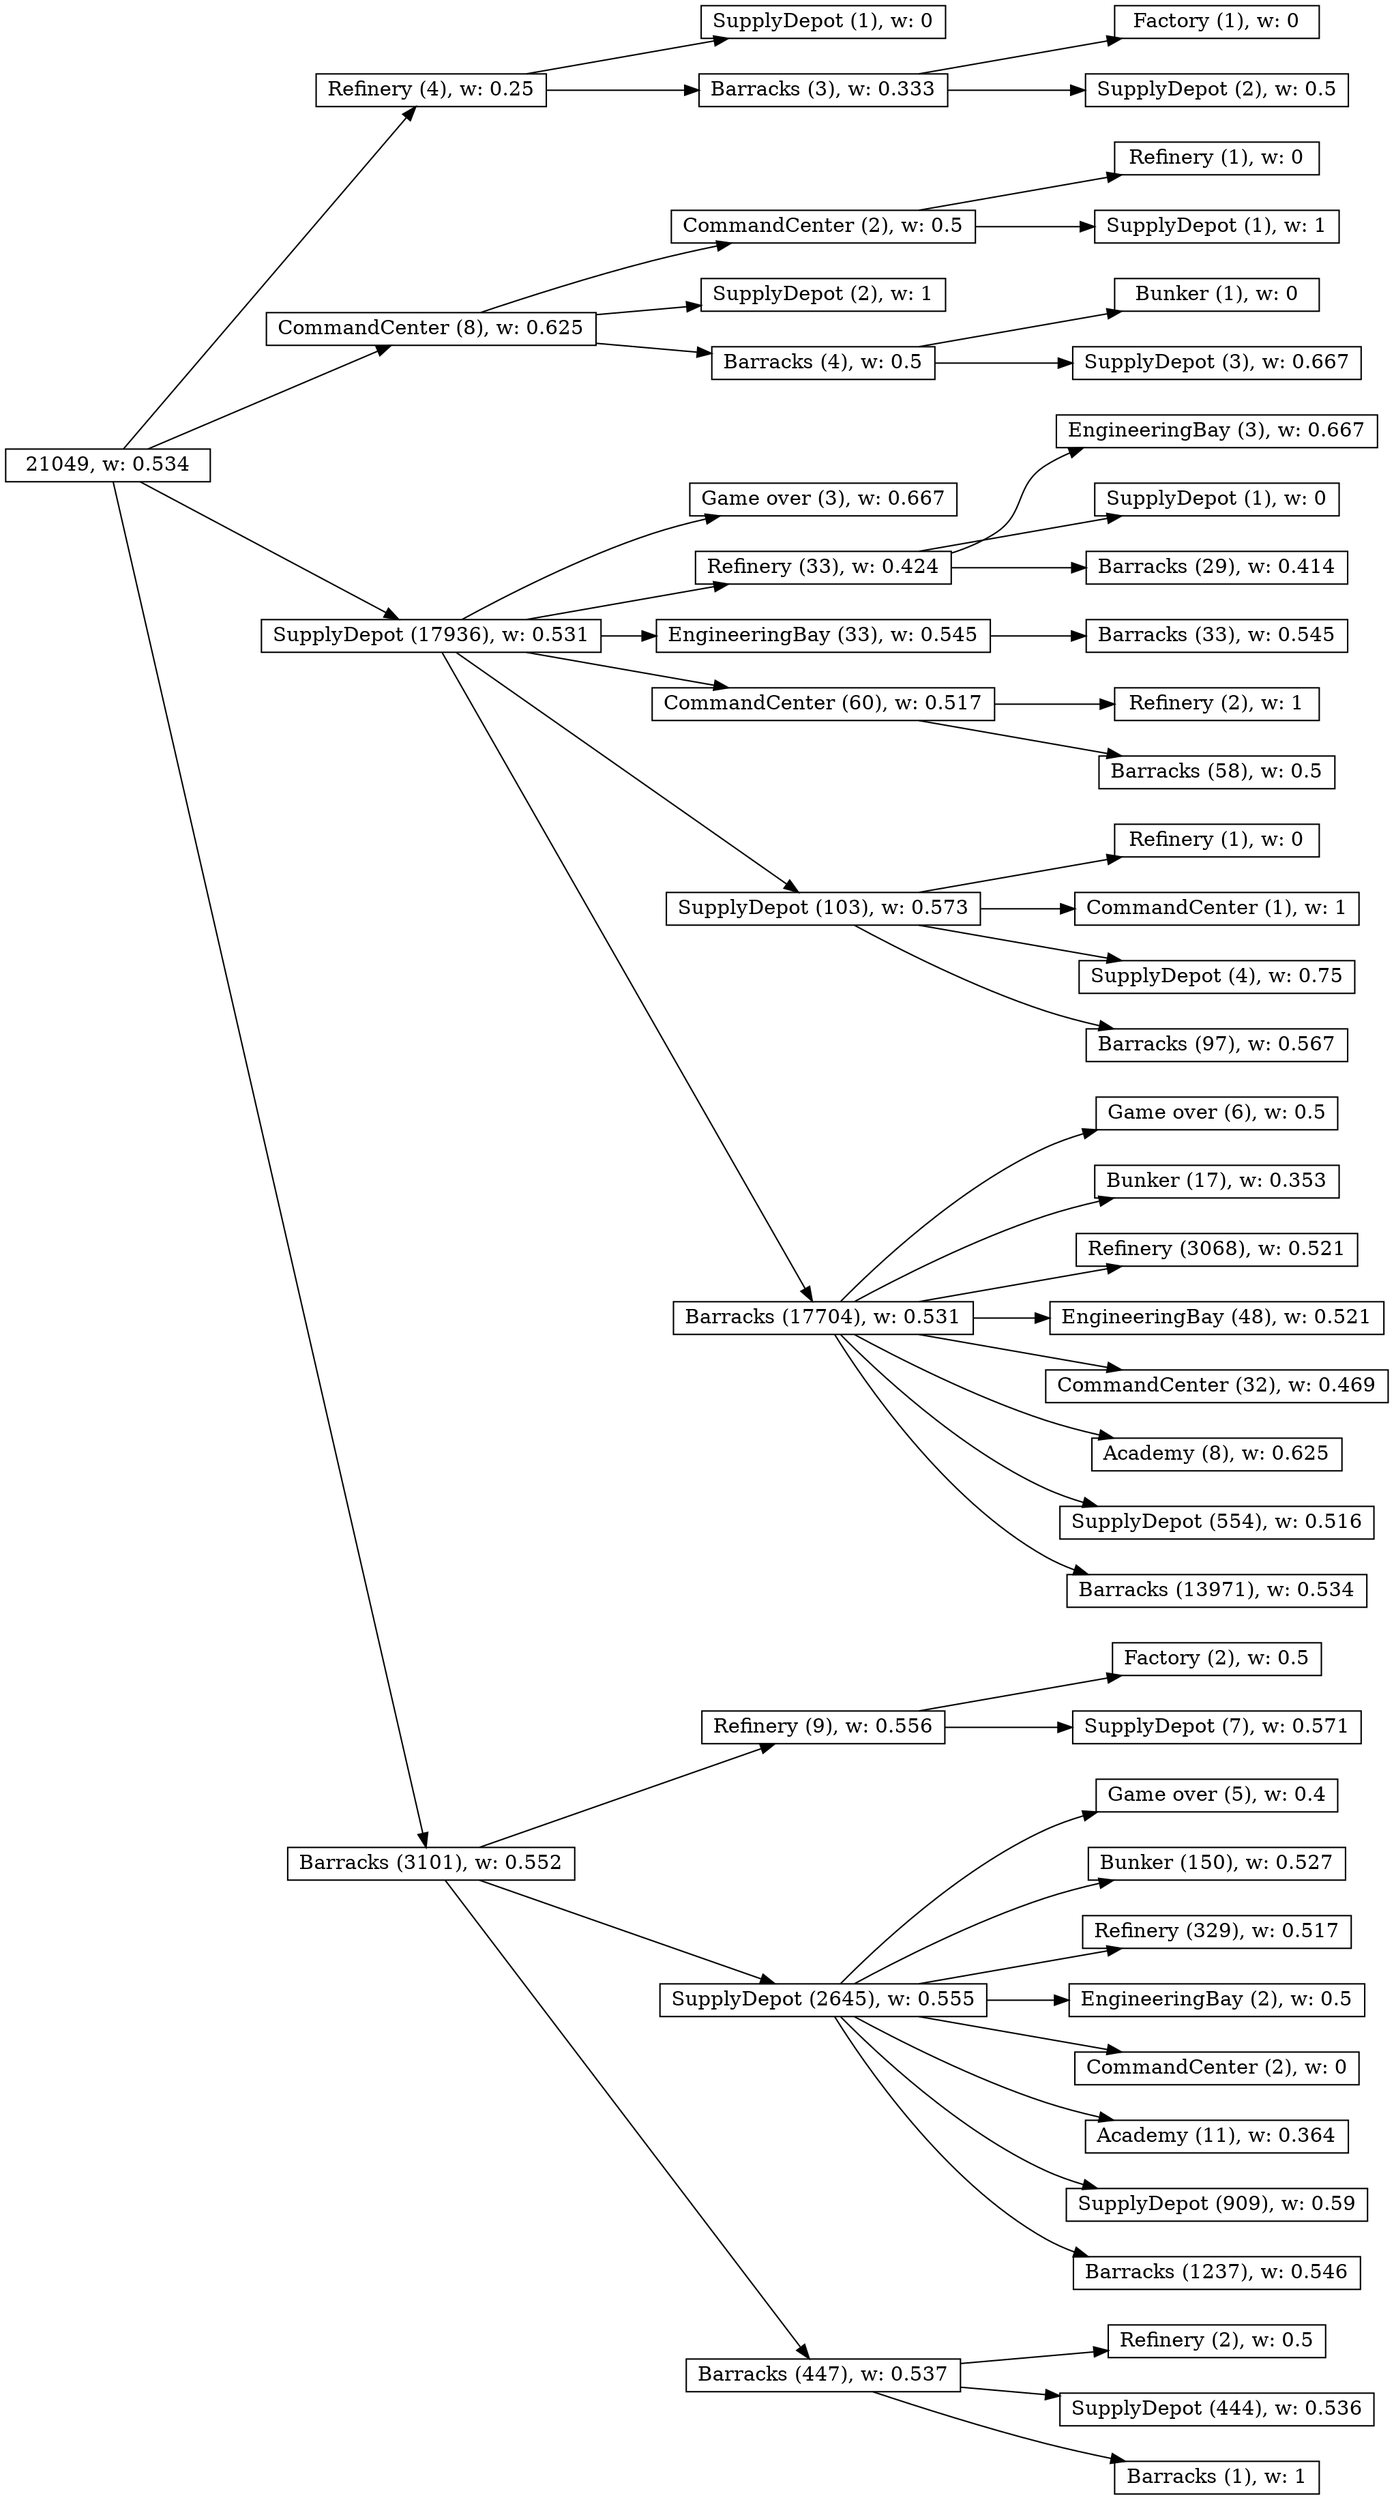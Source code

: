 digraph tree { nodesep=0.35; charset="latin1"; rankdir=LR; fixedsize=true;
node [stype="rounded,filled", width=2, height=0, shape=box, fillcolor="#888888", concentrate=true]
529258233 [label="21049, w: 0.534"]
365856157 [label="Refinery (4), w: 0.25"]
698749338 [label="SupplyDepot (1), w: 0"]
1439541970 [label="Barracks (3), w: 0.333"]
831122688 [label="Factory (1), w: 0"]
1445377128 [label="SupplyDepot (2), w: 0.5"]
1439541970 -> 831122688
1439541970 -> 1445377128
365856157 -> 698749338
365856157 -> 1439541970
118375432 [label="CommandCenter (8), w: 0.625"]
966028502 [label="CommandCenter (2), w: 0.5"]
1064661794 [label="Refinery (1), w: 0"]
937024954 [label="SupplyDepot (1), w: 1"]
966028502 -> 1064661794
966028502 -> 937024954
1080818427 [label="SupplyDepot (2), w: 1"]
1898616263 [label="Barracks (4), w: 0.5"]
584021468 [label="Bunker (1), w: 0"]
1648545886 [label="SupplyDepot (3), w: 0.667"]
1898616263 -> 584021468
1898616263 -> 1648545886
118375432 -> 966028502
118375432 -> 1080818427
118375432 -> 1898616263
276692408 [label="SupplyDepot (17936), w: 0.531"]
1067205501 [label="Game over (3), w: 0.667"]
739435563 [label="Refinery (33), w: 0.424"]
205642152 [label="EngineeringBay (3), w: 0.667"]
926460641 [label="SupplyDepot (1), w: 0"]
1767552537 [label="Barracks (29), w: 0.414"]
739435563 -> 205642152
739435563 -> 926460641
739435563 -> 1767552537
1114200408 [label="EngineeringBay (33), w: 0.545"]
308855416 [label="Barracks (33), w: 0.545"]
1114200408 -> 308855416
465001913 [label="CommandCenter (60), w: 0.517"]
594160358 [label="Refinery (2), w: 1"]
254178356 [label="Barracks (58), w: 0.5"]
465001913 -> 594160358
465001913 -> 254178356
630655409 [label="SupplyDepot (103), w: 0.573"]
1593661118 [label="Refinery (1), w: 0"]
1246364842 [label="CommandCenter (1), w: 1"]
1098406656 [label="SupplyDepot (4), w: 0.75"]
1151237780 [label="Barracks (97), w: 0.567"]
630655409 -> 1593661118
630655409 -> 1246364842
630655409 -> 1098406656
630655409 -> 1151237780
25708990 [label="Barracks (17704), w: 0.531"]
446781883 [label="Game over (6), w: 0.5"]
1460277669 [label="Bunker (17), w: 0.353"]
1443664967 [label="Refinery (3068), w: 0.521"]
1406856563 [label="EngineeringBay (48), w: 0.521"]
1243300871 [label="CommandCenter (32), w: 0.469"]
1141853587 [label="Academy (8), w: 0.625"]
1219367117 [label="SupplyDepot (554), w: 0.516"]
466692098 [label="Barracks (13971), w: 0.534"]
25708990 -> 446781883
25708990 -> 1460277669
25708990 -> 1443664967
25708990 -> 1406856563
25708990 -> 1243300871
25708990 -> 1141853587
25708990 -> 1219367117
25708990 -> 466692098
276692408 -> 1067205501
276692408 -> 739435563
276692408 -> 1114200408
276692408 -> 465001913
276692408 -> 630655409
276692408 -> 25708990
1083812242 [label="Barracks (3101), w: 0.552"]
676057440 [label="Refinery (9), w: 0.556"]
161417803 [label="Factory (2), w: 0.5"]
677168860 [label="SupplyDepot (7), w: 0.571"]
676057440 -> 161417803
676057440 -> 677168860
1661184567 [label="SupplyDepot (2645), w: 0.555"]
94122922 [label="Game over (5), w: 0.4"]
1375985862 [label="Bunker (150), w: 0.527"]
2090471738 [label="Refinery (329), w: 0.517"]
1726035646 [label="EngineeringBay (2), w: 0.5"]
1271998646 [label="CommandCenter (2), w: 0"]
281537437 [label="Academy (11), w: 0.364"]
893229318 [label="SupplyDepot (909), w: 0.59"]
1594455096 [label="Barracks (1237), w: 0.546"]
1661184567 -> 94122922
1661184567 -> 1375985862
1661184567 -> 2090471738
1661184567 -> 1726035646
1661184567 -> 1271998646
1661184567 -> 281537437
1661184567 -> 893229318
1661184567 -> 1594455096
1705851206 [label="Barracks (447), w: 0.537"]
1334531792 [label="Refinery (2), w: 0.5"]
1156618876 [label="SupplyDepot (444), w: 0.536"]
271476288 [label="Barracks (1), w: 1"]
1705851206 -> 1334531792
1705851206 -> 1156618876
1705851206 -> 271476288
1083812242 -> 676057440
1083812242 -> 1661184567
1083812242 -> 1705851206
529258233 -> 365856157
529258233 -> 118375432
529258233 -> 276692408
529258233 -> 1083812242
}